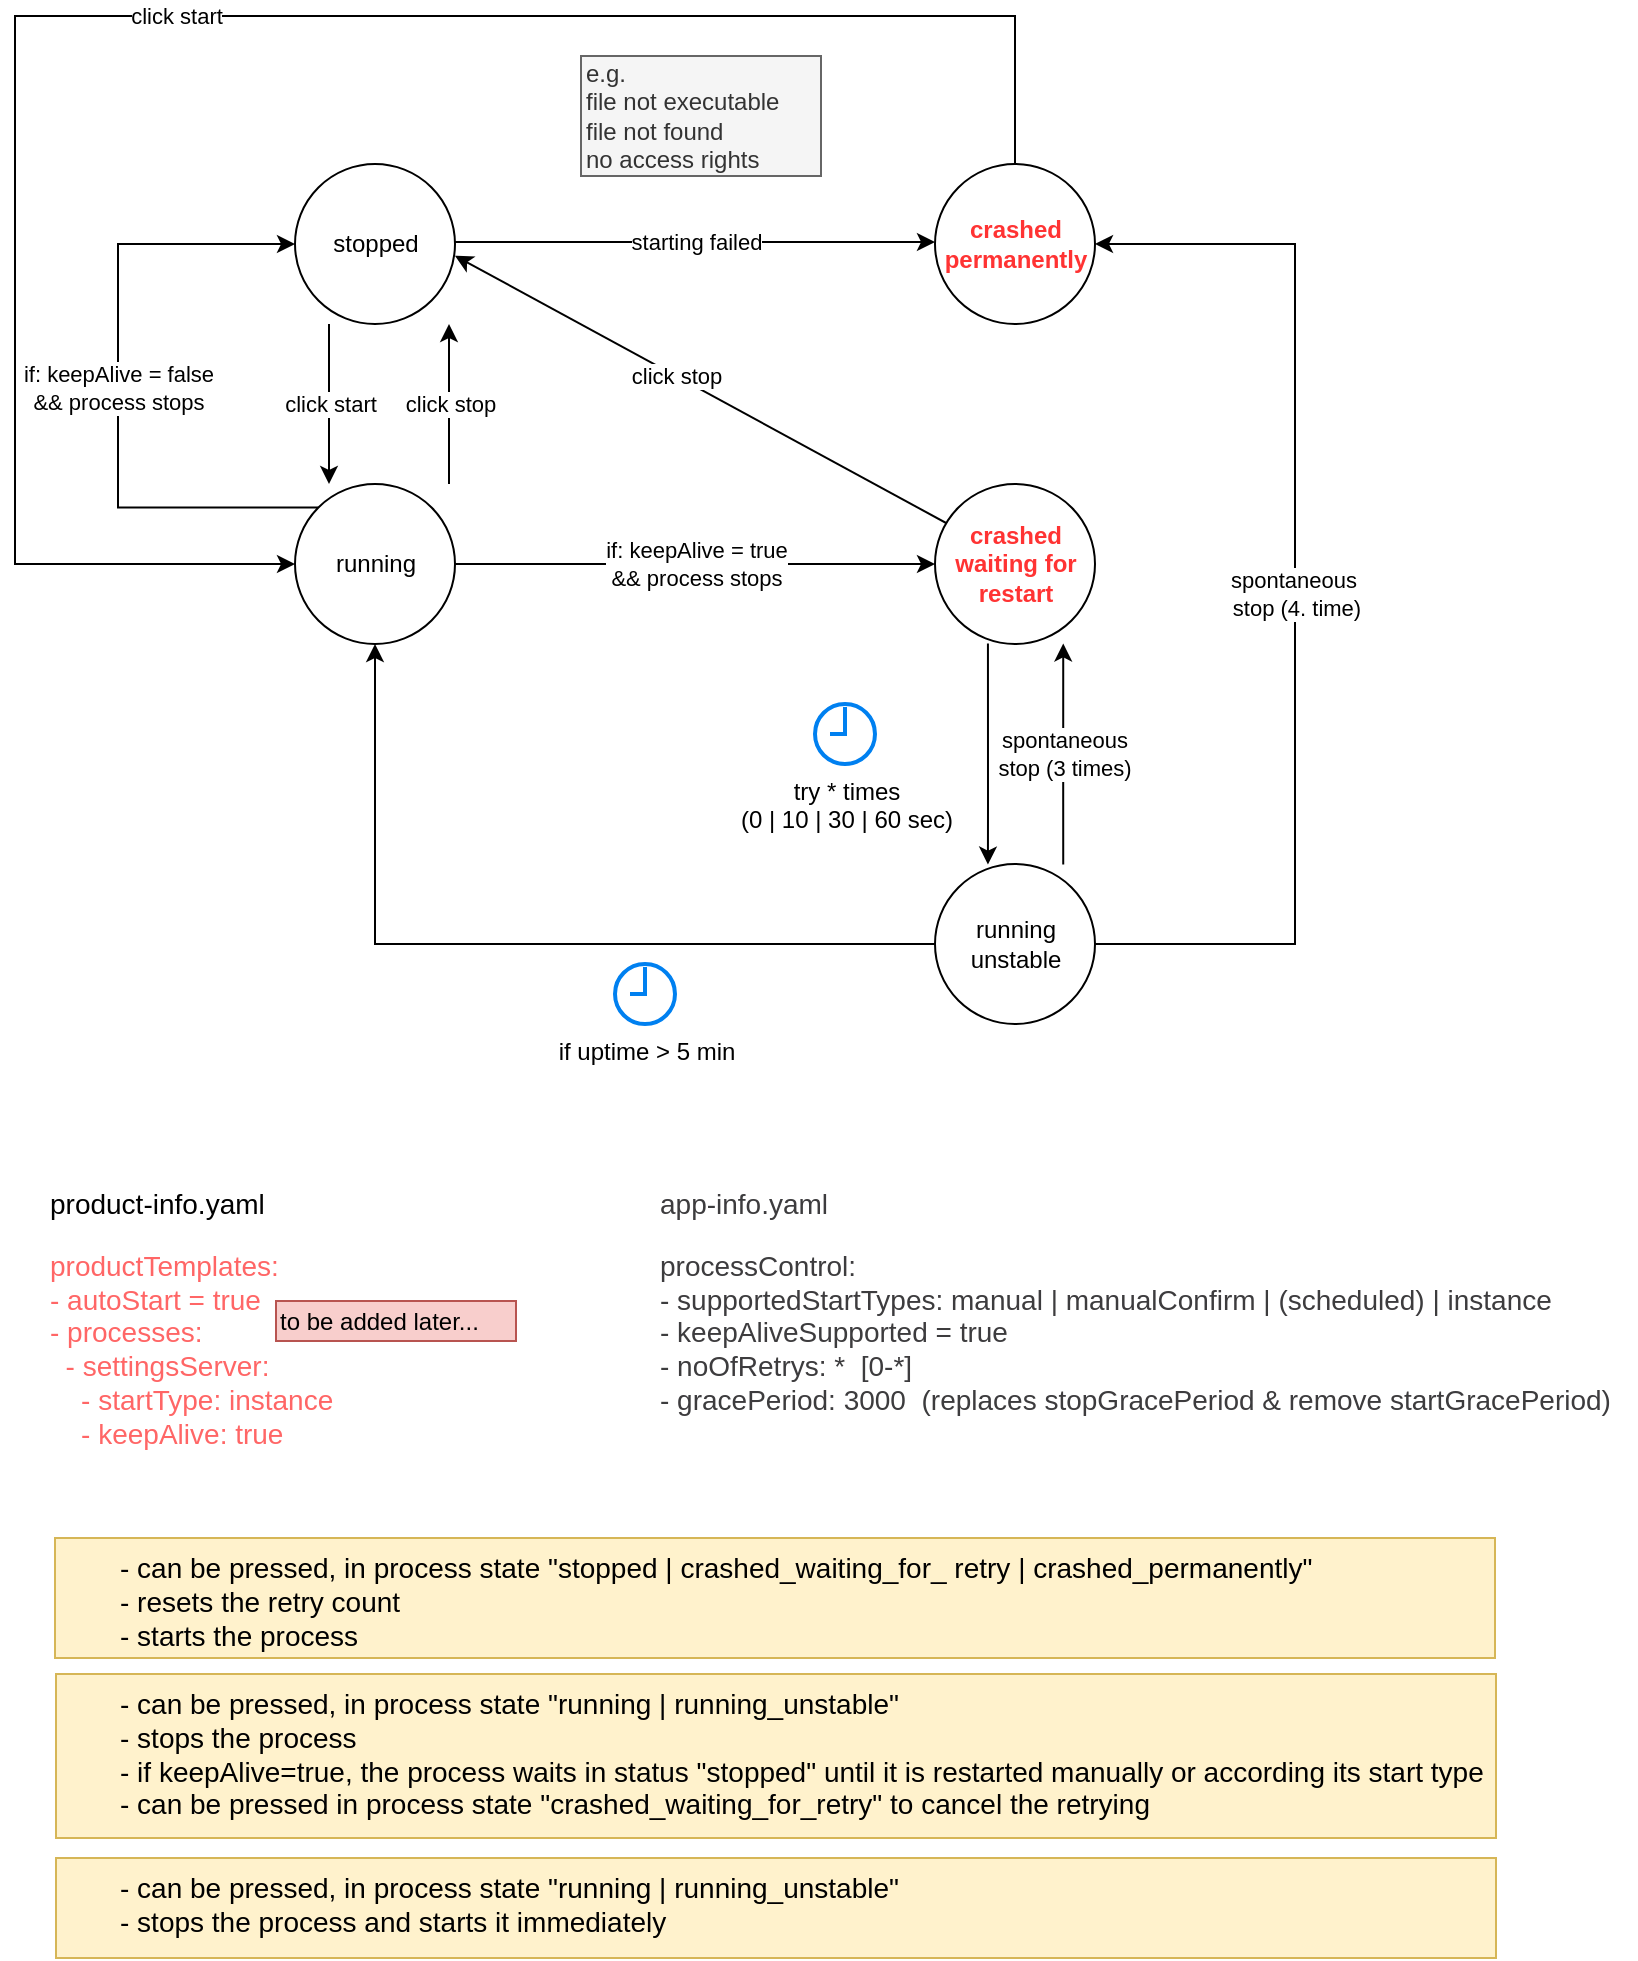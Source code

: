 <mxfile version="10.6.1" type="device"><diagram id="IQWNg88AgWjvOYvJTMVx" name="Page-1"><mxGraphModel dx="231" dy="808" grid="1" gridSize="10" guides="1" tooltips="1" connect="1" arrows="1" fold="1" page="1" pageScale="1" pageWidth="827" pageHeight="1169" math="0" shadow="0"><root><mxCell id="0"/><mxCell id="1" parent="0"/><mxCell id="d-GCuwDiMr1lAKzBMEO7-1" value="&lt;p style=&quot;font-size: 14px&quot;&gt;&lt;font style=&quot;font-size: 14px&quot;&gt;app-info.yaml&lt;/font&gt;&lt;/p&gt;&lt;p style=&quot;font-size: 14px&quot;&gt;&lt;font style=&quot;font-size: 14px&quot;&gt;processControl:&lt;br&gt;&lt;/font&gt;&lt;span&gt;- supportedStartTypes: manual | manualConfirm | (scheduled) | instance&lt;/span&gt;&lt;span style=&quot;&quot;&gt;&lt;br&gt;&lt;/span&gt;&lt;span style=&quot;&quot;&gt;- keepAliveSupported = true&lt;br&gt;&lt;/span&gt;&lt;span style=&quot;&quot;&gt;- n&lt;/span&gt;&lt;span style=&quot;&quot;&gt;oOfRetrys: *&amp;nbsp; [0-*]&lt;br&gt;&lt;/span&gt;&lt;span style=&quot;&quot;&gt;- g&lt;/span&gt;&lt;span style=&quot;&quot;&gt;racePeriod: 3000&amp;nbsp; (replaces stopGracePeriod &amp;amp; remove startGracePeriod)&lt;/span&gt;&lt;/p&gt;" style="text;html=1;strokeColor=none;fillColor=none;align=left;verticalAlign=top;whiteSpace=wrap;rounded=0;fontColor=#3D3C3E;fontSize=14;labelBorderColor=none;spacingLeft=0;" parent="1" vertex="1"><mxGeometry x="1160" y="585" width="490" height="195" as="geometry"/></mxCell><mxCell id="d-GCuwDiMr1lAKzBMEO7-3" value="click start" style="edgeStyle=orthogonalEdgeStyle;rounded=0;orthogonalLoop=1;jettySize=auto;html=1;" parent="1" edge="1"><mxGeometry relative="1" as="geometry"><mxPoint x="996.5" y="174" as="sourcePoint"/><mxPoint x="996.5" y="254" as="targetPoint"/></mxGeometry></mxCell><mxCell id="d-GCuwDiMr1lAKzBMEO7-4" value="starting failed&lt;br&gt;" style="edgeStyle=orthogonalEdgeStyle;rounded=0;orthogonalLoop=1;jettySize=auto;html=1;" parent="1" edge="1"><mxGeometry relative="1" as="geometry"><mxPoint x="1059.5" y="133.0" as="sourcePoint"/><mxPoint x="1299.5" y="133.0" as="targetPoint"/></mxGeometry></mxCell><mxCell id="d-GCuwDiMr1lAKzBMEO7-5" value="stopped" style="ellipse;whiteSpace=wrap;html=1;aspect=fixed;" parent="1" vertex="1"><mxGeometry x="979.5" y="94" width="80" height="80" as="geometry"/></mxCell><mxCell id="d-GCuwDiMr1lAKzBMEO7-6" value="click start" style="edgeStyle=orthogonalEdgeStyle;rounded=0;orthogonalLoop=1;jettySize=auto;html=1;startArrow=none;startFill=0;endArrow=classic;endFill=1;entryX=0;entryY=0.5;entryDx=0;entryDy=0;" parent="1" source="d-GCuwDiMr1lAKzBMEO7-7" target="d-GCuwDiMr1lAKzBMEO7-8" edge="1"><mxGeometry relative="1" as="geometry"><mxPoint x="899.5" y="70" as="targetPoint"/><Array as="points"><mxPoint x="1339.5" y="20"/><mxPoint x="839.5" y="20"/><mxPoint x="839.5" y="294"/></Array></mxGeometry></mxCell><mxCell id="d-GCuwDiMr1lAKzBMEO7-7" value="crashed&lt;br&gt;permanently&lt;br&gt;" style="ellipse;whiteSpace=wrap;html=1;aspect=fixed;fontStyle=1;fontColor=#FF3333;" parent="1" vertex="1"><mxGeometry x="1299.5" y="94" width="80" height="80" as="geometry"/></mxCell><mxCell id="d-GCuwDiMr1lAKzBMEO7-11" value="if: keepAlive = true&lt;br&gt;&amp;amp;&amp;amp; process stops&lt;br&gt;" style="edgeStyle=orthogonalEdgeStyle;rounded=0;orthogonalLoop=1;jettySize=auto;html=1;exitX=1;exitY=0.5;exitDx=0;exitDy=0;entryX=0;entryY=0.5;entryDx=0;entryDy=0;" parent="1" source="d-GCuwDiMr1lAKzBMEO7-8" target="d-GCuwDiMr1lAKzBMEO7-10" edge="1"><mxGeometry relative="1" as="geometry"><mxPoint x="1060.088" y="279.588" as="sourcePoint"/><mxPoint x="1300.088" y="279.588" as="targetPoint"/><Array as="points"><mxPoint x="1180" y="294"/><mxPoint x="1180" y="294"/></Array></mxGeometry></mxCell><mxCell id="d-GCuwDiMr1lAKzBMEO7-12" value="click stop" style="edgeStyle=orthogonalEdgeStyle;rounded=0;orthogonalLoop=1;jettySize=auto;html=1;startArrow=classic;startFill=1;endArrow=none;endFill=0;" parent="1" edge="1"><mxGeometry relative="1" as="geometry"><mxPoint x="1056.5" y="174" as="sourcePoint"/><mxPoint x="1056.5" y="254" as="targetPoint"/></mxGeometry></mxCell><mxCell id="d-GCuwDiMr1lAKzBMEO7-13" value="e.g.&lt;br&gt;file not executable&lt;br&gt;file not found&lt;br&gt;&lt;div style=&quot;text-align: left&quot;&gt;&lt;span&gt;no access rights&lt;/span&gt;&lt;/div&gt;" style="rounded=0;whiteSpace=wrap;html=1;align=left;fillColor=#f5f5f5;strokeColor=#666666;fontColor=#333333;" parent="1" vertex="1"><mxGeometry x="1122.5" y="40" width="120" height="60" as="geometry"/></mxCell><mxCell id="d-GCuwDiMr1lAKzBMEO7-14" value="if: keepAlive = false&lt;br&gt;&amp;amp;&amp;amp; process stops&lt;br&gt;" style="edgeStyle=orthogonalEdgeStyle;rounded=0;orthogonalLoop=1;jettySize=auto;html=1;entryX=0;entryY=0.5;entryDx=0;entryDy=0;exitX=0;exitY=0;exitDx=0;exitDy=0;" parent="1" source="d-GCuwDiMr1lAKzBMEO7-8" target="d-GCuwDiMr1lAKzBMEO7-5" edge="1"><mxGeometry relative="1" as="geometry"><mxPoint x="979.5" y="294" as="sourcePoint"/><mxPoint x="1222.5" y="294" as="targetPoint"/><Array as="points"><mxPoint x="891" y="265"/><mxPoint x="891" y="134"/></Array></mxGeometry></mxCell><mxCell id="d-GCuwDiMr1lAKzBMEO7-15" value="try * times&lt;br&gt;(0 | 10 | 30 | 60 sec)&lt;br&gt;" style="html=1;verticalLabelPosition=bottom;align=center;labelBackgroundColor=#ffffff;verticalAlign=top;strokeWidth=2;strokeColor=#0080F0;fillColor=#ffffff;shadow=0;dashed=0;shape=mxgraph.ios7.icons.clock;" parent="1" vertex="1"><mxGeometry x="1239.5" y="364" width="30" height="30" as="geometry"/></mxCell><mxCell id="d-GCuwDiMr1lAKzBMEO7-16" value="" style="edgeStyle=orthogonalEdgeStyle;rounded=0;orthogonalLoop=1;jettySize=auto;html=1;startArrow=none;startFill=0;endArrow=classic;endFill=1;entryX=0.5;entryY=1;entryDx=0;entryDy=0;" parent="1" source="d-GCuwDiMr1lAKzBMEO7-18" target="d-GCuwDiMr1lAKzBMEO7-8" edge="1"><mxGeometry relative="1" as="geometry"><mxPoint x="1219.5" y="484" as="targetPoint"/></mxGeometry></mxCell><mxCell id="d-GCuwDiMr1lAKzBMEO7-17" value="spontaneous&amp;nbsp;&lt;br&gt;stop (4. time)" style="edgeStyle=orthogonalEdgeStyle;rounded=0;orthogonalLoop=1;jettySize=auto;html=1;startArrow=none;startFill=0;endArrow=classic;endFill=1;entryX=1;entryY=0.5;entryDx=0;entryDy=0;exitX=1;exitY=0.5;exitDx=0;exitDy=0;" parent="1" source="d-GCuwDiMr1lAKzBMEO7-18" target="d-GCuwDiMr1lAKzBMEO7-7" edge="1"><mxGeometry relative="1" as="geometry"><mxPoint x="1459.5" y="484" as="targetPoint"/><Array as="points"><mxPoint x="1479.5" y="484"/><mxPoint x="1479.5" y="134"/></Array></mxGeometry></mxCell><mxCell id="d-GCuwDiMr1lAKzBMEO7-18" value="running&lt;br&gt;unstable&lt;br&gt;" style="ellipse;whiteSpace=wrap;html=1;aspect=fixed;labelBorderColor=none;" parent="1" vertex="1"><mxGeometry x="1299.5" y="444" width="80" height="80" as="geometry"/></mxCell><mxCell id="d-GCuwDiMr1lAKzBMEO7-19" value="" style="edgeStyle=orthogonalEdgeStyle;rounded=0;orthogonalLoop=1;jettySize=auto;html=1;startArrow=classic;startFill=1;endArrow=none;endFill=0;exitX=0.5;exitY=0;exitDx=0;exitDy=0;" parent="1" edge="1"><mxGeometry relative="1" as="geometry"><mxPoint x="1325.971" y="444.294" as="sourcePoint"/><mxPoint x="1325.971" y="333.706" as="targetPoint"/><Array as="points"><mxPoint x="1325.5" y="414"/><mxPoint x="1325.5" y="414"/></Array></mxGeometry></mxCell><mxCell id="d-GCuwDiMr1lAKzBMEO7-20" value="if uptime &amp;gt; 5 min" style="html=1;verticalLabelPosition=bottom;align=center;labelBackgroundColor=#ffffff;verticalAlign=top;strokeWidth=2;strokeColor=#0080F0;fillColor=#ffffff;shadow=0;dashed=0;shape=mxgraph.ios7.icons.clock;" parent="1" vertex="1"><mxGeometry x="1139.5" y="494" width="30" height="30" as="geometry"/></mxCell><mxCell id="d-GCuwDiMr1lAKzBMEO7-21" value="spontaneous &lt;br&gt;stop (3 times)" style="edgeStyle=orthogonalEdgeStyle;rounded=0;orthogonalLoop=1;jettySize=auto;html=1;startArrow=none;startFill=0;endArrow=classic;endFill=1;exitX=0.5;exitY=0;exitDx=0;exitDy=0;" parent="1" edge="1"><mxGeometry relative="1" as="geometry"><mxPoint x="1363.618" y="444.294" as="sourcePoint"/><mxPoint x="1363.618" y="333.706" as="targetPoint"/><Array as="points"><mxPoint x="1363.5" y="414"/><mxPoint x="1363.5" y="414"/></Array></mxGeometry></mxCell><mxCell id="d-GCuwDiMr1lAKzBMEO7-22" value="&lt;p style=&quot;font-size: 14px&quot;&gt;&lt;font color=&quot;#000000&quot; style=&quot;font-size: 14px&quot;&gt;product-info.yaml&lt;/font&gt;&lt;/p&gt;&lt;p style=&quot;font-size: 14px&quot;&gt;productTemplates:&lt;br&gt;- autoStart = true&amp;nbsp;&lt;br&gt;- processes:&lt;br&gt;&amp;nbsp; - settingsServer:&lt;br&gt;&amp;nbsp; &amp;nbsp; - startType: instance&lt;br&gt;&amp;nbsp; &amp;nbsp; - keepAlive: true&lt;/p&gt;" style="text;html=1;strokeColor=none;fillColor=none;align=left;verticalAlign=top;whiteSpace=wrap;rounded=0;fontColor=#FF6666;fontSize=14;labelBorderColor=none;spacingLeft=0;" parent="1" vertex="1"><mxGeometry x="855" y="585" width="300" height="245" as="geometry"/></mxCell><mxCell id="d-GCuwDiMr1lAKzBMEO7-23" value="click stop" style="endArrow=classic;html=1;exitX=0;exitY=0;exitDx=0;exitDy=0;entryX=0.983;entryY=0.64;entryDx=0;entryDy=0;entryPerimeter=0;" parent="1" edge="1"><mxGeometry x="0.126" width="50" height="50" relative="1" as="geometry"><mxPoint x="1312.412" y="277.5" as="sourcePoint"/><mxPoint x="1059.471" y="139.853" as="targetPoint"/><mxPoint as="offset"/></mxGeometry></mxCell><mxCell id="d-GCuwDiMr1lAKzBMEO7-10" value="crashed&lt;br&gt;waiting for&lt;br&gt;restart&lt;br&gt;" style="ellipse;whiteSpace=wrap;html=1;aspect=fixed;fontStyle=1;fontColor=#FF3333;" parent="1" vertex="1"><mxGeometry x="1299.5" y="254" width="80" height="80" as="geometry"/></mxCell><mxCell id="d-GCuwDiMr1lAKzBMEO7-8" value="running" style="ellipse;whiteSpace=wrap;html=1;aspect=fixed;" parent="1" vertex="1"><mxGeometry x="979.5" y="254" width="80" height="80" as="geometry"/></mxCell><mxCell id="d-GCuwDiMr1lAKzBMEO7-30" value="- can be pressed, in process state &quot;stopped | crashed_waiting_for_ retry | crashed_permanently&quot;&lt;br&gt;- resets the retry count&lt;br&gt;- starts the process&lt;br&gt;" style="rounded=0;whiteSpace=wrap;html=1;strokeColor=#d6b656;fontSize=14;align=left;fillColor=#fff2cc;spacingLeft=30;verticalAlign=top;" parent="1" vertex="1"><mxGeometry x="859.5" y="781" width="720" height="60" as="geometry"/></mxCell><mxCell id="d-GCuwDiMr1lAKzBMEO7-31" value="" style="shape=image;html=1;verticalAlign=top;verticalLabelPosition=bottom;labelBackgroundColor=#ffffff;imageAspect=0;aspect=fixed;image=https://cdn4.iconfinder.com/data/icons/pictype-free-vector-icons/16/play-128.png;strokeColor=#FF3333;fontSize=14;fontColor=#FF3333;align=left;" parent="1" vertex="1"><mxGeometry x="865.5" y="788.5" width="15" height="15" as="geometry"/></mxCell><mxCell id="d-GCuwDiMr1lAKzBMEO7-33" value="- can be pressed, in process state &quot;running | running_unstable&quot;&lt;br&gt;- stops the process&lt;br&gt;- if keepAlive=true, the process waits in status &quot;stopped&quot; until it is restarted manually or according its start type&lt;br&gt;- can be pressed in process state &quot;crashed_waiting_for_retry&quot; to cancel the retrying&lt;br&gt;" style="rounded=0;whiteSpace=wrap;html=1;strokeColor=#d6b656;fontSize=14;align=left;fillColor=#fff2cc;spacingLeft=30;verticalAlign=top;" parent="1" vertex="1"><mxGeometry x="860" y="849" width="720" height="82" as="geometry"/></mxCell><mxCell id="d-GCuwDiMr1lAKzBMEO7-35" value="" style="shape=image;html=1;verticalAlign=top;verticalLabelPosition=bottom;labelBackgroundColor=#ffffff;imageAspect=0;aspect=fixed;image=https://cdn1.iconfinder.com/data/icons/material-audio-video/12/stop-128.png;strokeColor=#FF3333;fontSize=14;fontColor=#FF3333;align=left;" parent="1" vertex="1"><mxGeometry x="866" y="858" width="14" height="14" as="geometry"/></mxCell><mxCell id="d-GCuwDiMr1lAKzBMEO7-36" value="- can be pressed, in process state &quot;running | running_unstable&quot;&lt;br&gt;- stops the process and starts it immediately&lt;br&gt;" style="rounded=0;whiteSpace=wrap;html=1;strokeColor=#d6b656;fontSize=14;align=left;fillColor=#fff2cc;spacingLeft=30;verticalAlign=top;" parent="1" vertex="1"><mxGeometry x="860" y="941" width="720" height="50" as="geometry"/></mxCell><mxCell id="d-GCuwDiMr1lAKzBMEO7-38" value="" style="shape=image;html=1;verticalAlign=top;verticalLabelPosition=bottom;labelBackgroundColor=#ffffff;imageAspect=0;aspect=fixed;image=https://cdn2.iconfinder.com/data/icons/ecqlipse2/POWER---RESTART.png;strokeColor=#FF3333;fontSize=14;fontColor=#FF3333;align=left;" parent="1" vertex="1"><mxGeometry x="864" y="950" width="21" height="21" as="geometry"/></mxCell><mxCell id="yjgAH0PSs0fzoO98XLIj-1" value="to be added later...&lt;br&gt;" style="rounded=0;whiteSpace=wrap;html=1;align=left;fillColor=#f8cecc;strokeColor=#b85450;" vertex="1" parent="1"><mxGeometry x="970" y="662.5" width="120" height="20" as="geometry"/></mxCell></root></mxGraphModel></diagram></mxfile>